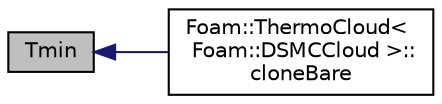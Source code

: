 digraph "Tmin"
{
  bgcolor="transparent";
  edge [fontname="Helvetica",fontsize="10",labelfontname="Helvetica",labelfontsize="10"];
  node [fontname="Helvetica",fontsize="10",shape=record];
  rankdir="LR";
  Node1 [label="Tmin",height=0.2,width=0.4,color="black", fillcolor="grey75", style="filled", fontcolor="black"];
  Node1 -> Node2 [dir="back",color="midnightblue",fontsize="10",style="solid",fontname="Helvetica"];
  Node2 [label="Foam::ThermoCloud\<\l Foam::DSMCCloud \>::\lcloneBare",height=0.2,width=0.4,color="black",URL="$a02676.html#aea3a1f8b31395de01b43cb27de2d39eb",tooltip="Construct and return bare clone based on (this) with new name. "];
}
